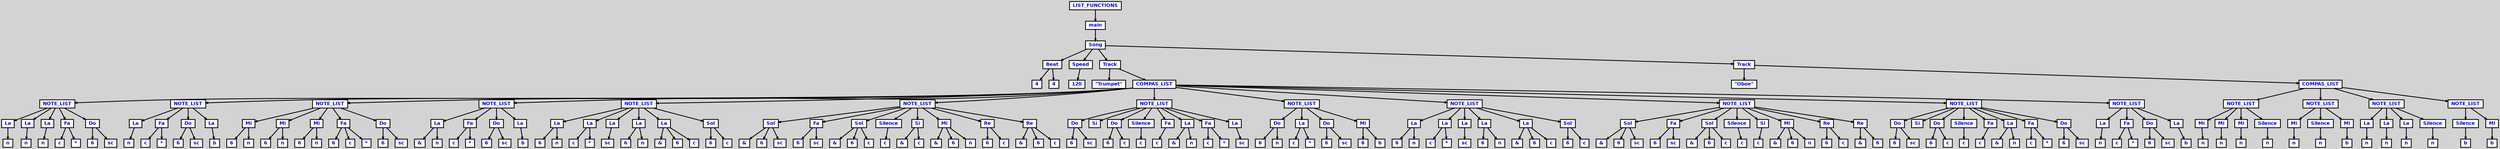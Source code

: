 digraph {

	ordering=out;
	ranksep=.4;
	bgcolor="lightgrey"; node [shape=box, fixedsize=false, fontsize=12, fontname="Helvetica-bold", fontcolor="blue"
		width=.25, height=.25, color="black", fillcolor="white", style="filled, solid, bold"];
	edge [arrowsize=.5, color="black", style="bold"]

  n0 [label="LIST_FUNCTIONS"];
  n1 [label="main"];
  n1 [label="main"];
  n2 [label="Song"];
  n2 [label="Song"];
  n3 [label="Beat"];
  n3 [label="Beat"];
  n4 [label="4"];
  n5 [label="4"];
  n6 [label="Speed"];
  n6 [label="Speed"];
  n7 [label="120"];
  n8 [label="Track"];
  n8 [label="Track"];
  n9 [label="\"Trumpet\""];
  n10 [label="COMPAS_LIST"];
  n10 [label="COMPAS_LIST"];
  n11 [label="NOTE_LIST"];
  n11 [label="NOTE_LIST"];
  n12 [label="La"];
  n12 [label="La"];
  n13 [label="n"];
  n14 [label="La"];
  n14 [label="La"];
  n15 [label="n"];
  n16 [label="La"];
  n16 [label="La"];
  n17 [label="n"];
  n18 [label="Fa"];
  n18 [label="Fa"];
  n19 [label="c"];
  n20 [label="*"];
  n21 [label="Do"];
  n21 [label="Do"];
  n22 [label="6"];
  n23 [label="sc"];
  n24 [label="NOTE_LIST"];
  n24 [label="NOTE_LIST"];
  n25 [label="La"];
  n25 [label="La"];
  n26 [label="n"];
  n27 [label="Fa"];
  n27 [label="Fa"];
  n28 [label="c"];
  n29 [label="*"];
  n30 [label="Do"];
  n30 [label="Do"];
  n31 [label="6"];
  n32 [label="sc"];
  n33 [label="La"];
  n33 [label="La"];
  n34 [label="b"];
  n35 [label="NOTE_LIST"];
  n35 [label="NOTE_LIST"];
  n36 [label="Mi"];
  n36 [label="Mi"];
  n37 [label="6"];
  n38 [label="n"];
  n39 [label="Mi"];
  n39 [label="Mi"];
  n40 [label="6"];
  n41 [label="n"];
  n42 [label="Mi"];
  n42 [label="Mi"];
  n43 [label="6"];
  n44 [label="n"];
  n45 [label="Fa"];
  n45 [label="Fa"];
  n46 [label="6"];
  n47 [label="c"];
  n48 [label="*"];
  n49 [label="Do"];
  n49 [label="Do"];
  n50 [label="6"];
  n51 [label="sc"];
  n52 [label="NOTE_LIST"];
  n52 [label="NOTE_LIST"];
  n53 [label="La"];
  n53 [label="La"];
  n54 [label="&"];
  n55 [label="n"];
  n56 [label="Fa"];
  n56 [label="Fa"];
  n57 [label="c"];
  n58 [label="*"];
  n59 [label="Do"];
  n59 [label="Do"];
  n60 [label="6"];
  n61 [label="sc"];
  n62 [label="La"];
  n62 [label="La"];
  n63 [label="b"];
  n64 [label="NOTE_LIST"];
  n64 [label="NOTE_LIST"];
  n65 [label="La"];
  n65 [label="La"];
  n66 [label="6"];
  n67 [label="n"];
  n68 [label="La"];
  n68 [label="La"];
  n69 [label="c"];
  n70 [label="*"];
  n71 [label="La"];
  n71 [label="La"];
  n72 [label="sc"];
  n73 [label="La"];
  n73 [label="La"];
  n74 [label="6"];
  n75 [label="n"];
  n76 [label="La"];
  n76 [label="La"];
  n77 [label="&"];
  n78 [label="6"];
  n79 [label="c"];
  n80 [label="Sol"];
  n80 [label="Sol"];
  n81 [label="6"];
  n82 [label="c"];
  n83 [label="NOTE_LIST"];
  n83 [label="NOTE_LIST"];
  n84 [label="Sol"];
  n84 [label="Sol"];
  n85 [label="&"];
  n86 [label="6"];
  n87 [label="sc"];
  n88 [label="Fa"];
  n88 [label="Fa"];
  n89 [label="6"];
  n90 [label="sc"];
  n91 [label="Sol"];
  n91 [label="Sol"];
  n92 [label="&"];
  n93 [label="6"];
  n94 [label="c"];
  n95 [label="Silence"];
  n95 [label="Silence"];
  n96 [label="c"];
  n97 [label="Si"];
  n97 [label="Si"];
  n98 [label="&"];
  n99 [label="c"];
  n100 [label="Mi"];
  n100 [label="Mi"];
  n101 [label="&"];
  n102 [label="6"];
  n103 [label="n"];
  n104 [label="Re"];
  n104 [label="Re"];
  n105 [label="6"];
  n106 [label="c"];
  n107 [label="Re"];
  n107 [label="Re"];
  n108 [label="&"];
  n109 [label="6"];
  n110 [label="c"];
  n111 [label="NOTE_LIST"];
  n111 [label="NOTE_LIST"];
  n112 [label="Do"];
  n112 [label="Do"];
  n113 [label="6"];
  n114 [label="sc"];
  n115 [label="Si"];
  n116 [label="Do"];
  n116 [label="Do"];
  n117 [label="6"];
  n118 [label="c"];
  n119 [label="Silence"];
  n119 [label="Silence"];
  n120 [label="c"];
  n121 [label="Fa"];
  n121 [label="Fa"];
  n122 [label="c"];
  n123 [label="La"];
  n123 [label="La"];
  n124 [label="&"];
  n125 [label="n"];
  n126 [label="Fa"];
  n126 [label="Fa"];
  n127 [label="c"];
  n128 [label="*"];
  n129 [label="La"];
  n129 [label="La"];
  n130 [label="sc"];
  n131 [label="NOTE_LIST"];
  n131 [label="NOTE_LIST"];
  n132 [label="Do"];
  n132 [label="Do"];
  n133 [label="6"];
  n134 [label="n"];
  n135 [label="La"];
  n135 [label="La"];
  n136 [label="c"];
  n137 [label="*"];
  n138 [label="Do"];
  n138 [label="Do"];
  n139 [label="6"];
  n140 [label="sc"];
  n141 [label="Mi"];
  n141 [label="Mi"];
  n142 [label="6"];
  n143 [label="b"];
  n144 [label="NOTE_LIST"];
  n144 [label="NOTE_LIST"];
  n145 [label="La"];
  n145 [label="La"];
  n146 [label="6"];
  n147 [label="n"];
  n148 [label="La"];
  n148 [label="La"];
  n149 [label="c"];
  n150 [label="*"];
  n151 [label="La"];
  n151 [label="La"];
  n152 [label="sc"];
  n153 [label="La"];
  n153 [label="La"];
  n154 [label="6"];
  n155 [label="n"];
  n156 [label="La"];
  n156 [label="La"];
  n157 [label="&"];
  n158 [label="6"];
  n159 [label="c"];
  n160 [label="Sol"];
  n160 [label="Sol"];
  n161 [label="6"];
  n162 [label="c"];
  n163 [label="NOTE_LIST"];
  n163 [label="NOTE_LIST"];
  n164 [label="Sol"];
  n164 [label="Sol"];
  n165 [label="&"];
  n166 [label="6"];
  n167 [label="sc"];
  n168 [label="Fa"];
  n168 [label="Fa"];
  n169 [label="6"];
  n170 [label="sc"];
  n171 [label="Sol"];
  n171 [label="Sol"];
  n172 [label="&"];
  n173 [label="6"];
  n174 [label="c"];
  n175 [label="Silence"];
  n175 [label="Silence"];
  n176 [label="c"];
  n177 [label="Si"];
  n177 [label="Si"];
  n178 [label="c"];
  n179 [label="Mi"];
  n179 [label="Mi"];
  n180 [label="&"];
  n181 [label="6"];
  n182 [label="n"];
  n183 [label="Re"];
  n183 [label="Re"];
  n184 [label="6"];
  n185 [label="c"];
  n186 [label="Re"];
  n186 [label="Re"];
  n187 [label="&"];
  n188 [label="6"];
  n189 [label="NOTE_LIST"];
  n189 [label="NOTE_LIST"];
  n190 [label="Do"];
  n190 [label="Do"];
  n191 [label="6"];
  n192 [label="sc"];
  n193 [label="Si"];
  n194 [label="Do"];
  n194 [label="Do"];
  n195 [label="6"];
  n196 [label="c"];
  n197 [label="Silence"];
  n197 [label="Silence"];
  n198 [label="c"];
  n199 [label="Fa"];
  n199 [label="Fa"];
  n200 [label="c"];
  n201 [label="La"];
  n201 [label="La"];
  n202 [label="&"];
  n203 [label="n"];
  n204 [label="Fa"];
  n204 [label="Fa"];
  n205 [label="c"];
  n206 [label="*"];
  n207 [label="Do"];
  n207 [label="Do"];
  n208 [label="6"];
  n209 [label="sc"];
  n210 [label="NOTE_LIST"];
  n210 [label="NOTE_LIST"];
  n211 [label="La"];
  n211 [label="La"];
  n212 [label="n"];
  n213 [label="Fa"];
  n213 [label="Fa"];
  n214 [label="c"];
  n215 [label="*"];
  n216 [label="Do"];
  n216 [label="Do"];
  n217 [label="6"];
  n218 [label="sc"];
  n219 [label="La"];
  n219 [label="La"];
  n220 [label="b"];
  n221 [label="Track"];
  n221 [label="Track"];
  n222 [label="\"Oboe\""];
  n223 [label="COMPAS_LIST"];
  n223 [label="COMPAS_LIST"];
  n224 [label="NOTE_LIST"];
  n224 [label="NOTE_LIST"];
  n225 [label="Mi"];
  n225 [label="Mi"];
  n226 [label="n"];
  n227 [label="Mi"];
  n227 [label="Mi"];
  n228 [label="n"];
  n229 [label="Mi"];
  n229 [label="Mi"];
  n230 [label="n"];
  n231 [label="Silence"];
  n231 [label="Silence"];
  n232 [label="n"];
  n233 [label="NOTE_LIST"];
  n233 [label="NOTE_LIST"];
  n234 [label="Mi"];
  n234 [label="Mi"];
  n235 [label="n"];
  n236 [label="Silence"];
  n236 [label="Silence"];
  n237 [label="n"];
  n238 [label="Mi"];
  n238 [label="Mi"];
  n239 [label="b"];
  n240 [label="NOTE_LIST"];
  n240 [label="NOTE_LIST"];
  n241 [label="La"];
  n241 [label="La"];
  n242 [label="n"];
  n243 [label="La"];
  n243 [label="La"];
  n244 [label="n"];
  n245 [label="La"];
  n245 [label="La"];
  n246 [label="n"];
  n247 [label="Silence"];
  n247 [label="Silence"];
  n248 [label="n"];
  n249 [label="NOTE_LIST"];
  n249 [label="NOTE_LIST"];
  n250 [label="Silence"];
  n250 [label="Silence"];
  n251 [label="b"];
  n252 [label="Mi"];
  n252 [label="Mi"];
  n253 [label="b"];

  n0 -> n1 // "LIST_FUNCTIONS" -> "main"
  n1 -> n2 // "main" -> "Song"
  n2 -> n3 // "Song" -> "Beat"
  n3 -> n4 // "Beat" -> "4"
  n3 -> n5 // "Beat" -> "4"
  n2 -> n6 // "Song" -> "Speed"
  n6 -> n7 // "Speed" -> "120"
  n2 -> n8 // "Song" -> "Track"
  n8 -> n9 // "Track" -> "\"Trumpet\""
  n8 -> n10 // "Track" -> "COMPAS_LIST"
  n10 -> n11 // "COMPAS_LIST" -> "NOTE_LIST"
  n11 -> n12 // "NOTE_LIST" -> "La"
  n12 -> n13 // "La" -> "n"
  n11 -> n14 // "NOTE_LIST" -> "La"
  n14 -> n15 // "La" -> "n"
  n11 -> n16 // "NOTE_LIST" -> "La"
  n16 -> n17 // "La" -> "n"
  n11 -> n18 // "NOTE_LIST" -> "Fa"
  n18 -> n19 // "Fa" -> "c"
  n18 -> n20 // "Fa" -> "*"
  n11 -> n21 // "NOTE_LIST" -> "Do"
  n21 -> n22 // "Do" -> "6"
  n21 -> n23 // "Do" -> "sc"
  n10 -> n24 // "COMPAS_LIST" -> "NOTE_LIST"
  n24 -> n25 // "NOTE_LIST" -> "La"
  n25 -> n26 // "La" -> "n"
  n24 -> n27 // "NOTE_LIST" -> "Fa"
  n27 -> n28 // "Fa" -> "c"
  n27 -> n29 // "Fa" -> "*"
  n24 -> n30 // "NOTE_LIST" -> "Do"
  n30 -> n31 // "Do" -> "6"
  n30 -> n32 // "Do" -> "sc"
  n24 -> n33 // "NOTE_LIST" -> "La"
  n33 -> n34 // "La" -> "b"
  n10 -> n35 // "COMPAS_LIST" -> "NOTE_LIST"
  n35 -> n36 // "NOTE_LIST" -> "Mi"
  n36 -> n37 // "Mi" -> "6"
  n36 -> n38 // "Mi" -> "n"
  n35 -> n39 // "NOTE_LIST" -> "Mi"
  n39 -> n40 // "Mi" -> "6"
  n39 -> n41 // "Mi" -> "n"
  n35 -> n42 // "NOTE_LIST" -> "Mi"
  n42 -> n43 // "Mi" -> "6"
  n42 -> n44 // "Mi" -> "n"
  n35 -> n45 // "NOTE_LIST" -> "Fa"
  n45 -> n46 // "Fa" -> "6"
  n45 -> n47 // "Fa" -> "c"
  n45 -> n48 // "Fa" -> "*"
  n35 -> n49 // "NOTE_LIST" -> "Do"
  n49 -> n50 // "Do" -> "6"
  n49 -> n51 // "Do" -> "sc"
  n10 -> n52 // "COMPAS_LIST" -> "NOTE_LIST"
  n52 -> n53 // "NOTE_LIST" -> "La"
  n53 -> n54 // "La" -> "&"
  n53 -> n55 // "La" -> "n"
  n52 -> n56 // "NOTE_LIST" -> "Fa"
  n56 -> n57 // "Fa" -> "c"
  n56 -> n58 // "Fa" -> "*"
  n52 -> n59 // "NOTE_LIST" -> "Do"
  n59 -> n60 // "Do" -> "6"
  n59 -> n61 // "Do" -> "sc"
  n52 -> n62 // "NOTE_LIST" -> "La"
  n62 -> n63 // "La" -> "b"
  n10 -> n64 // "COMPAS_LIST" -> "NOTE_LIST"
  n64 -> n65 // "NOTE_LIST" -> "La"
  n65 -> n66 // "La" -> "6"
  n65 -> n67 // "La" -> "n"
  n64 -> n68 // "NOTE_LIST" -> "La"
  n68 -> n69 // "La" -> "c"
  n68 -> n70 // "La" -> "*"
  n64 -> n71 // "NOTE_LIST" -> "La"
  n71 -> n72 // "La" -> "sc"
  n64 -> n73 // "NOTE_LIST" -> "La"
  n73 -> n74 // "La" -> "6"
  n73 -> n75 // "La" -> "n"
  n64 -> n76 // "NOTE_LIST" -> "La"
  n76 -> n77 // "La" -> "&"
  n76 -> n78 // "La" -> "6"
  n76 -> n79 // "La" -> "c"
  n64 -> n80 // "NOTE_LIST" -> "Sol"
  n80 -> n81 // "Sol" -> "6"
  n80 -> n82 // "Sol" -> "c"
  n10 -> n83 // "COMPAS_LIST" -> "NOTE_LIST"
  n83 -> n84 // "NOTE_LIST" -> "Sol"
  n84 -> n85 // "Sol" -> "&"
  n84 -> n86 // "Sol" -> "6"
  n84 -> n87 // "Sol" -> "sc"
  n83 -> n88 // "NOTE_LIST" -> "Fa"
  n88 -> n89 // "Fa" -> "6"
  n88 -> n90 // "Fa" -> "sc"
  n83 -> n91 // "NOTE_LIST" -> "Sol"
  n91 -> n92 // "Sol" -> "&"
  n91 -> n93 // "Sol" -> "6"
  n91 -> n94 // "Sol" -> "c"
  n83 -> n95 // "NOTE_LIST" -> "Silence"
  n95 -> n96 // "Silence" -> "c"
  n83 -> n97 // "NOTE_LIST" -> "Si"
  n97 -> n98 // "Si" -> "&"
  n97 -> n99 // "Si" -> "c"
  n83 -> n100 // "NOTE_LIST" -> "Mi"
  n100 -> n101 // "Mi" -> "&"
  n100 -> n102 // "Mi" -> "6"
  n100 -> n103 // "Mi" -> "n"
  n83 -> n104 // "NOTE_LIST" -> "Re"
  n104 -> n105 // "Re" -> "6"
  n104 -> n106 // "Re" -> "c"
  n83 -> n107 // "NOTE_LIST" -> "Re"
  n107 -> n108 // "Re" -> "&"
  n107 -> n109 // "Re" -> "6"
  n107 -> n110 // "Re" -> "c"
  n10 -> n111 // "COMPAS_LIST" -> "NOTE_LIST"
  n111 -> n112 // "NOTE_LIST" -> "Do"
  n112 -> n113 // "Do" -> "6"
  n112 -> n114 // "Do" -> "sc"
  n111 -> n115 // "NOTE_LIST" -> "Si"
  n111 -> n116 // "NOTE_LIST" -> "Do"
  n116 -> n117 // "Do" -> "6"
  n116 -> n118 // "Do" -> "c"
  n111 -> n119 // "NOTE_LIST" -> "Silence"
  n119 -> n120 // "Silence" -> "c"
  n111 -> n121 // "NOTE_LIST" -> "Fa"
  n121 -> n122 // "Fa" -> "c"
  n111 -> n123 // "NOTE_LIST" -> "La"
  n123 -> n124 // "La" -> "&"
  n123 -> n125 // "La" -> "n"
  n111 -> n126 // "NOTE_LIST" -> "Fa"
  n126 -> n127 // "Fa" -> "c"
  n126 -> n128 // "Fa" -> "*"
  n111 -> n129 // "NOTE_LIST" -> "La"
  n129 -> n130 // "La" -> "sc"
  n10 -> n131 // "COMPAS_LIST" -> "NOTE_LIST"
  n131 -> n132 // "NOTE_LIST" -> "Do"
  n132 -> n133 // "Do" -> "6"
  n132 -> n134 // "Do" -> "n"
  n131 -> n135 // "NOTE_LIST" -> "La"
  n135 -> n136 // "La" -> "c"
  n135 -> n137 // "La" -> "*"
  n131 -> n138 // "NOTE_LIST" -> "Do"
  n138 -> n139 // "Do" -> "6"
  n138 -> n140 // "Do" -> "sc"
  n131 -> n141 // "NOTE_LIST" -> "Mi"
  n141 -> n142 // "Mi" -> "6"
  n141 -> n143 // "Mi" -> "b"
  n10 -> n144 // "COMPAS_LIST" -> "NOTE_LIST"
  n144 -> n145 // "NOTE_LIST" -> "La"
  n145 -> n146 // "La" -> "6"
  n145 -> n147 // "La" -> "n"
  n144 -> n148 // "NOTE_LIST" -> "La"
  n148 -> n149 // "La" -> "c"
  n148 -> n150 // "La" -> "*"
  n144 -> n151 // "NOTE_LIST" -> "La"
  n151 -> n152 // "La" -> "sc"
  n144 -> n153 // "NOTE_LIST" -> "La"
  n153 -> n154 // "La" -> "6"
  n153 -> n155 // "La" -> "n"
  n144 -> n156 // "NOTE_LIST" -> "La"
  n156 -> n157 // "La" -> "&"
  n156 -> n158 // "La" -> "6"
  n156 -> n159 // "La" -> "c"
  n144 -> n160 // "NOTE_LIST" -> "Sol"
  n160 -> n161 // "Sol" -> "6"
  n160 -> n162 // "Sol" -> "c"
  n10 -> n163 // "COMPAS_LIST" -> "NOTE_LIST"
  n163 -> n164 // "NOTE_LIST" -> "Sol"
  n164 -> n165 // "Sol" -> "&"
  n164 -> n166 // "Sol" -> "6"
  n164 -> n167 // "Sol" -> "sc"
  n163 -> n168 // "NOTE_LIST" -> "Fa"
  n168 -> n169 // "Fa" -> "6"
  n168 -> n170 // "Fa" -> "sc"
  n163 -> n171 // "NOTE_LIST" -> "Sol"
  n171 -> n172 // "Sol" -> "&"
  n171 -> n173 // "Sol" -> "6"
  n171 -> n174 // "Sol" -> "c"
  n163 -> n175 // "NOTE_LIST" -> "Silence"
  n175 -> n176 // "Silence" -> "c"
  n163 -> n177 // "NOTE_LIST" -> "Si"
  n177 -> n178 // "Si" -> "c"
  n163 -> n179 // "NOTE_LIST" -> "Mi"
  n179 -> n180 // "Mi" -> "&"
  n179 -> n181 // "Mi" -> "6"
  n179 -> n182 // "Mi" -> "n"
  n163 -> n183 // "NOTE_LIST" -> "Re"
  n183 -> n184 // "Re" -> "6"
  n183 -> n185 // "Re" -> "c"
  n163 -> n186 // "NOTE_LIST" -> "Re"
  n186 -> n187 // "Re" -> "&"
  n186 -> n188 // "Re" -> "6"
  n10 -> n189 // "COMPAS_LIST" -> "NOTE_LIST"
  n189 -> n190 // "NOTE_LIST" -> "Do"
  n190 -> n191 // "Do" -> "6"
  n190 -> n192 // "Do" -> "sc"
  n189 -> n193 // "NOTE_LIST" -> "Si"
  n189 -> n194 // "NOTE_LIST" -> "Do"
  n194 -> n195 // "Do" -> "6"
  n194 -> n196 // "Do" -> "c"
  n189 -> n197 // "NOTE_LIST" -> "Silence"
  n197 -> n198 // "Silence" -> "c"
  n189 -> n199 // "NOTE_LIST" -> "Fa"
  n199 -> n200 // "Fa" -> "c"
  n189 -> n201 // "NOTE_LIST" -> "La"
  n201 -> n202 // "La" -> "&"
  n201 -> n203 // "La" -> "n"
  n189 -> n204 // "NOTE_LIST" -> "Fa"
  n204 -> n205 // "Fa" -> "c"
  n204 -> n206 // "Fa" -> "*"
  n189 -> n207 // "NOTE_LIST" -> "Do"
  n207 -> n208 // "Do" -> "6"
  n207 -> n209 // "Do" -> "sc"
  n10 -> n210 // "COMPAS_LIST" -> "NOTE_LIST"
  n210 -> n211 // "NOTE_LIST" -> "La"
  n211 -> n212 // "La" -> "n"
  n210 -> n213 // "NOTE_LIST" -> "Fa"
  n213 -> n214 // "Fa" -> "c"
  n213 -> n215 // "Fa" -> "*"
  n210 -> n216 // "NOTE_LIST" -> "Do"
  n216 -> n217 // "Do" -> "6"
  n216 -> n218 // "Do" -> "sc"
  n210 -> n219 // "NOTE_LIST" -> "La"
  n219 -> n220 // "La" -> "b"
  n2 -> n221 // "Song" -> "Track"
  n221 -> n222 // "Track" -> "\"Oboe\""
  n221 -> n223 // "Track" -> "COMPAS_LIST"
  n223 -> n224 // "COMPAS_LIST" -> "NOTE_LIST"
  n224 -> n225 // "NOTE_LIST" -> "Mi"
  n225 -> n226 // "Mi" -> "n"
  n224 -> n227 // "NOTE_LIST" -> "Mi"
  n227 -> n228 // "Mi" -> "n"
  n224 -> n229 // "NOTE_LIST" -> "Mi"
  n229 -> n230 // "Mi" -> "n"
  n224 -> n231 // "NOTE_LIST" -> "Silence"
  n231 -> n232 // "Silence" -> "n"
  n223 -> n233 // "COMPAS_LIST" -> "NOTE_LIST"
  n233 -> n234 // "NOTE_LIST" -> "Mi"
  n234 -> n235 // "Mi" -> "n"
  n233 -> n236 // "NOTE_LIST" -> "Silence"
  n236 -> n237 // "Silence" -> "n"
  n233 -> n238 // "NOTE_LIST" -> "Mi"
  n238 -> n239 // "Mi" -> "b"
  n223 -> n240 // "COMPAS_LIST" -> "NOTE_LIST"
  n240 -> n241 // "NOTE_LIST" -> "La"
  n241 -> n242 // "La" -> "n"
  n240 -> n243 // "NOTE_LIST" -> "La"
  n243 -> n244 // "La" -> "n"
  n240 -> n245 // "NOTE_LIST" -> "La"
  n245 -> n246 // "La" -> "n"
  n240 -> n247 // "NOTE_LIST" -> "Silence"
  n247 -> n248 // "Silence" -> "n"
  n223 -> n249 // "COMPAS_LIST" -> "NOTE_LIST"
  n249 -> n250 // "NOTE_LIST" -> "Silence"
  n250 -> n251 // "Silence" -> "b"
  n249 -> n252 // "NOTE_LIST" -> "Mi"
  n252 -> n253 // "Mi" -> "b"

}
